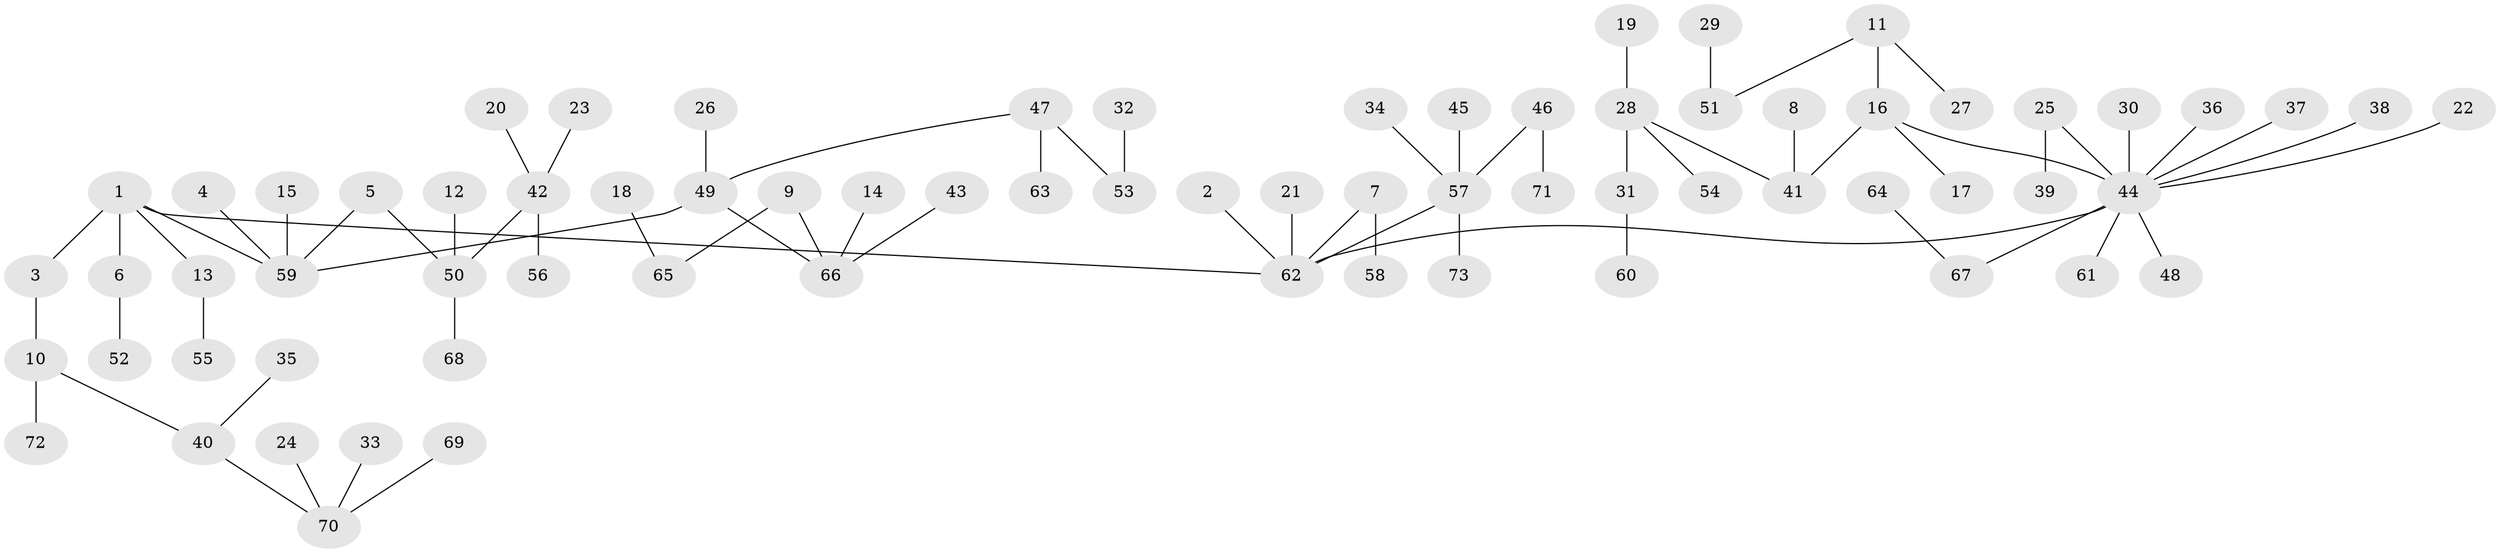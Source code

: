 // original degree distribution, {7: 0.00684931506849315, 3: 0.0821917808219178, 9: 0.00684931506849315, 5: 0.04794520547945205, 2: 0.2534246575342466, 6: 0.0273972602739726, 1: 0.5273972602739726, 4: 0.04794520547945205}
// Generated by graph-tools (version 1.1) at 2025/50/03/09/25 03:50:20]
// undirected, 73 vertices, 72 edges
graph export_dot {
graph [start="1"]
  node [color=gray90,style=filled];
  1;
  2;
  3;
  4;
  5;
  6;
  7;
  8;
  9;
  10;
  11;
  12;
  13;
  14;
  15;
  16;
  17;
  18;
  19;
  20;
  21;
  22;
  23;
  24;
  25;
  26;
  27;
  28;
  29;
  30;
  31;
  32;
  33;
  34;
  35;
  36;
  37;
  38;
  39;
  40;
  41;
  42;
  43;
  44;
  45;
  46;
  47;
  48;
  49;
  50;
  51;
  52;
  53;
  54;
  55;
  56;
  57;
  58;
  59;
  60;
  61;
  62;
  63;
  64;
  65;
  66;
  67;
  68;
  69;
  70;
  71;
  72;
  73;
  1 -- 3 [weight=1.0];
  1 -- 6 [weight=1.0];
  1 -- 13 [weight=1.0];
  1 -- 59 [weight=1.0];
  1 -- 62 [weight=1.0];
  2 -- 62 [weight=1.0];
  3 -- 10 [weight=1.0];
  4 -- 59 [weight=1.0];
  5 -- 50 [weight=1.0];
  5 -- 59 [weight=1.0];
  6 -- 52 [weight=1.0];
  7 -- 58 [weight=1.0];
  7 -- 62 [weight=1.0];
  8 -- 41 [weight=1.0];
  9 -- 65 [weight=1.0];
  9 -- 66 [weight=1.0];
  10 -- 40 [weight=1.0];
  10 -- 72 [weight=1.0];
  11 -- 16 [weight=1.0];
  11 -- 27 [weight=1.0];
  11 -- 51 [weight=1.0];
  12 -- 50 [weight=1.0];
  13 -- 55 [weight=1.0];
  14 -- 66 [weight=1.0];
  15 -- 59 [weight=1.0];
  16 -- 17 [weight=1.0];
  16 -- 41 [weight=1.0];
  16 -- 44 [weight=1.0];
  18 -- 65 [weight=1.0];
  19 -- 28 [weight=1.0];
  20 -- 42 [weight=1.0];
  21 -- 62 [weight=1.0];
  22 -- 44 [weight=1.0];
  23 -- 42 [weight=1.0];
  24 -- 70 [weight=1.0];
  25 -- 39 [weight=1.0];
  25 -- 44 [weight=1.0];
  26 -- 49 [weight=1.0];
  28 -- 31 [weight=1.0];
  28 -- 41 [weight=1.0];
  28 -- 54 [weight=1.0];
  29 -- 51 [weight=1.0];
  30 -- 44 [weight=1.0];
  31 -- 60 [weight=1.0];
  32 -- 53 [weight=1.0];
  33 -- 70 [weight=1.0];
  34 -- 57 [weight=1.0];
  35 -- 40 [weight=1.0];
  36 -- 44 [weight=1.0];
  37 -- 44 [weight=1.0];
  38 -- 44 [weight=1.0];
  40 -- 70 [weight=1.0];
  42 -- 50 [weight=1.0];
  42 -- 56 [weight=1.0];
  43 -- 66 [weight=1.0];
  44 -- 48 [weight=1.0];
  44 -- 61 [weight=1.0];
  44 -- 62 [weight=1.0];
  44 -- 67 [weight=1.0];
  45 -- 57 [weight=1.0];
  46 -- 57 [weight=1.0];
  46 -- 71 [weight=1.0];
  47 -- 49 [weight=1.0];
  47 -- 53 [weight=1.0];
  47 -- 63 [weight=1.0];
  49 -- 59 [weight=1.0];
  49 -- 66 [weight=1.0];
  50 -- 68 [weight=1.0];
  57 -- 62 [weight=1.0];
  57 -- 73 [weight=1.0];
  64 -- 67 [weight=1.0];
  69 -- 70 [weight=1.0];
}
